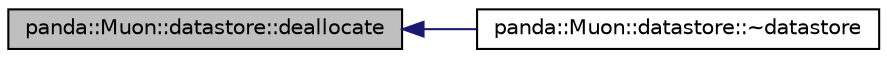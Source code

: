 digraph G
{
  edge [fontname="Helvetica",fontsize="10",labelfontname="Helvetica",labelfontsize="10"];
  node [fontname="Helvetica",fontsize="10",shape=record];
  rankdir=LR;
  Node1 [label="panda::Muon::datastore::deallocate",height=0.2,width=0.4,color="black", fillcolor="grey75", style="filled" fontcolor="black"];
  Node1 -> Node2 [dir=back,color="midnightblue",fontsize="10",style="solid"];
  Node2 [label="panda::Muon::datastore::~datastore",height=0.2,width=0.4,color="black", fillcolor="white", style="filled",URL="$structpanda_1_1Muon_1_1datastore.html#a399cd7ed5610fc6c99ac1d3365ddc354"];
}
